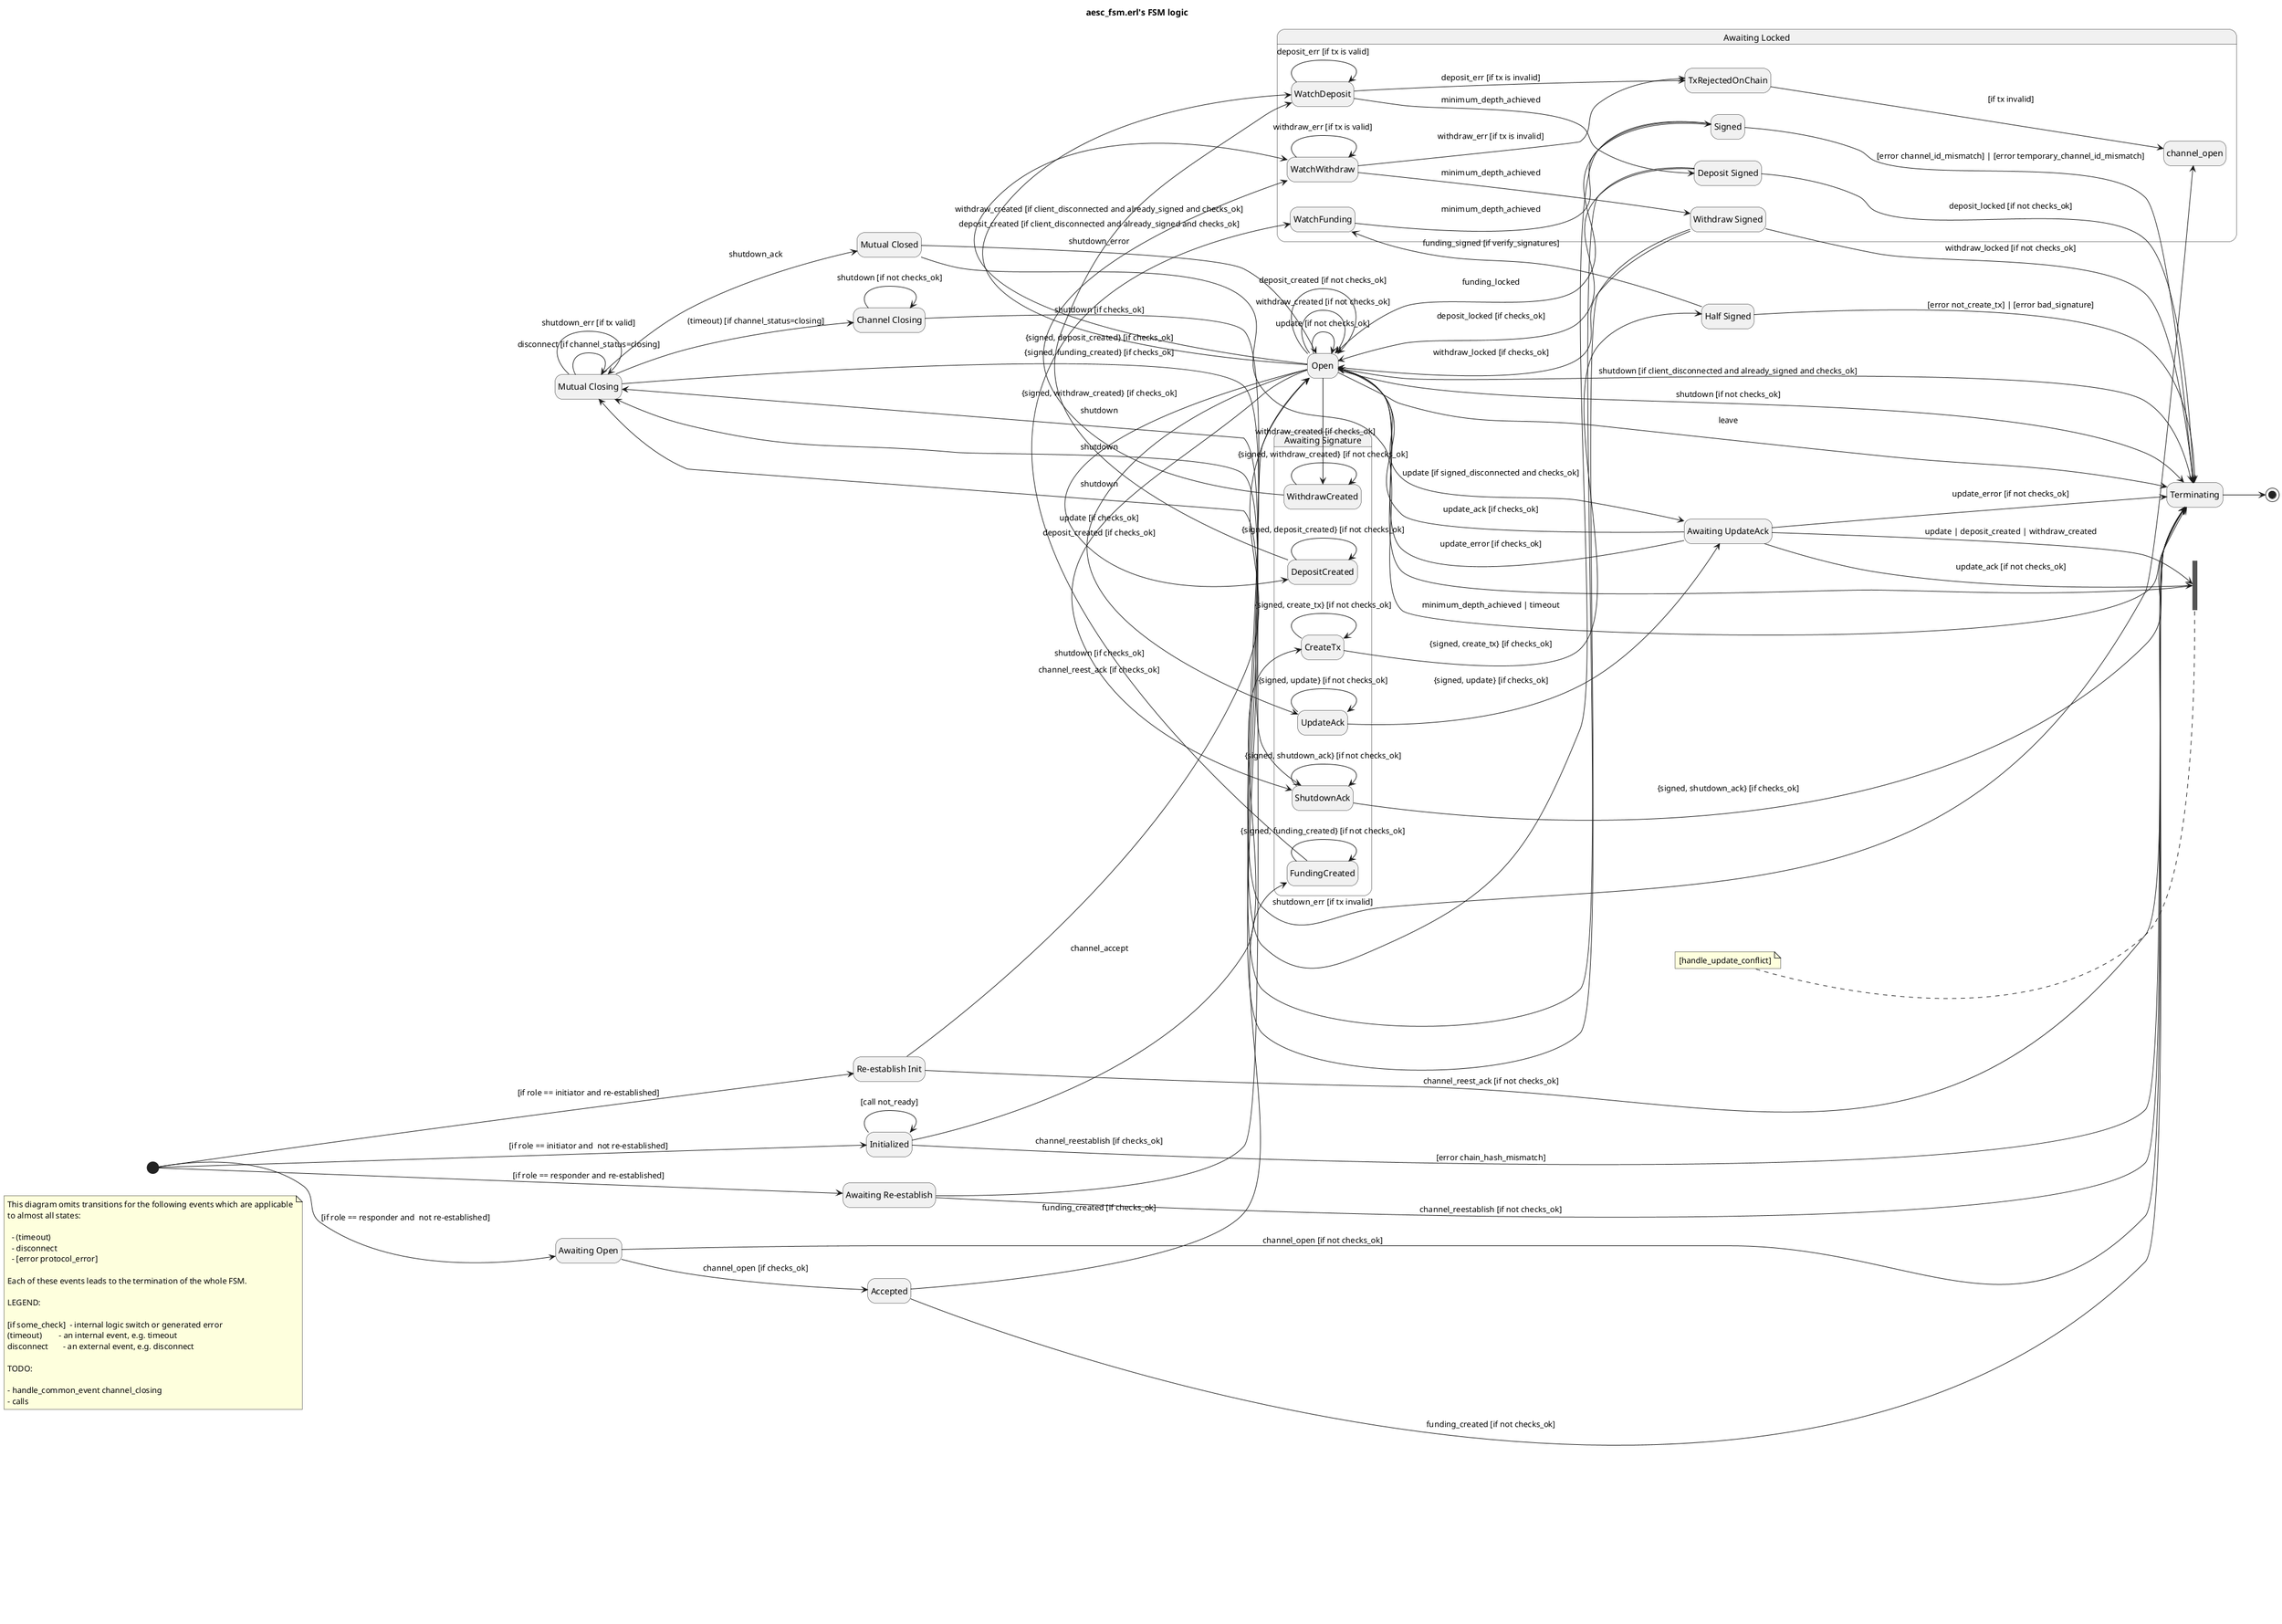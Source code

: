 @startuml
left to right direction
hide empty description
title aesc_fsm.erl's FSM logic

note as info
  This diagram omits transitions for the following events which are applicable
  to almost all states:

    - (timeout)
    - disconnect
    - [error protocol_error]

  Each of these events leads to the termination of the whole FSM.

  LEGEND:

  [if some_check]  - internal logic switch or generated error
  (timeout)        - an internal event, e.g. timeout
  disconnect       - an external event, e.g. disconnect

  TODO:

  - handle_common_event channel_closing
  - calls
end note

state "Re-establish Init" as re_in
[*] --> re_in                                             : [if role == initiator and re-established]
[*] --> in                                                : [if role == initiator and  not re-established]
[*] --> aw_re                                             : [if role == responder and re-established]
[*] --> aw_op                                             : [if role == responder and  not re-established]
re_in --> op                                              : channel_reest_ack [if checks_ok]
re_in --> te                                              : channel_reest_ack [if not checks_ok]

state "Awaiting Open" as aw_op
aw_op --> ac                                              : channel_open [if checks_ok]
aw_op --> te                                              : channel_open [if not checks_ok]

state "Awaiting Re-establish" as aw_re
aw_re --> op                                              : channel_reestablish [if checks_ok]
aw_re --> te                                              : channel_reestablish [if not checks_ok]

state "Terminating" as te
te --> [*]

state "Awaiting Locked" as aw_lo {
  state "WatchFunding" as aw_lo_watchfunding
  aw_lo_watchfunding --> si                               : minimum_depth_achieved

  state "WatchDeposit" as aw_lo_watchdeposit
  aw_lo_watchdeposit --> de_si                            : minimum_depth_achieved
  aw_lo_watchdeposit --> aw_lo_watchdeposit               : deposit_err [if tx is valid]
  aw_lo_watchdeposit --> aw_lo_rejected                   : deposit_err [if tx is invalid]

  state "WatchWithdraw" as aw_lo_watchwithdraw
  aw_lo_watchwithdraw --> wi_si                           : minimum_depth_achieved
  aw_lo_watchwithdraw --> aw_lo_watchwithdraw             : withdraw_err [if tx is valid]
  aw_lo_watchwithdraw --> aw_lo_rejected                  : withdraw_err [if tx is invalid]

  state "TxRejectedOnChain" as aw_lo_rejected
  aw_lo_rejected --> channel_open                         : [if tx invalid]

}

state "Half Signed" as ha_si
ha_si --> te                                              : [error not_create_tx] | [error bad_signature]
ha_si --> aw_lo_watchfunding                              : funding_signed [if verify_signatures]

state ha_up_co <<fork>>
note left of ha_up_co                                     : [handle_update_conflict]
ha_up_co --> op

state "Awaiting UpdateAck" as aw_updateack
aw_updateack --> ha_up_co                                 : update | deposit_created | withdraw_created
aw_updateack --> op                                       : update_ack [if checks_ok]
aw_updateack --> ha_up_co                                 : update_ack [if not checks_ok]
aw_updateack --> op                                       : update_error [if checks_ok]
aw_updateack --> te                                       : update_error [if not checks_ok]

state "Awaiting Signature" as aw_si {
  state "CreateTx" as aw_si_createtx
  aw_si_createtx --> ha_si                                : {signed, create_tx} [if checks_ok]
  aw_si_createtx --> aw_si_createtx                       : {signed, create_tx} [if not checks_ok]

  state "ShutdownAck" as aw_si_shutdownack
  aw_si_shutdownack --> te                                : {signed, shutdown_ack} [if checks_ok]
  aw_si_shutdownack --> aw_si_shutdownack                 : {signed, shutdown_ack} [if not checks_ok]

  state "UpdateAck" as aw_si_updateack
  aw_si_updateack --> aw_updateack                        : {signed, update} [if checks_ok]
  aw_si_updateack --> aw_si_updateack                     : {signed, update} [if not checks_ok]

  state "WithdrawCreated" as aw_si_withdrawcreated
  aw_si_withdrawcreated --> aw_lo_watchwithdraw           : {signed, withdraw_created} [if checks_ok]
  aw_si_withdrawcreated --> aw_si_withdrawcreated         : {signed, withdraw_created} [if not checks_ok]

  state "DepositCreated" as aw_si_depositcreated
  aw_si_depositcreated --> aw_lo_watchdeposit             : {signed, deposit_created} [if checks_ok]
  aw_si_depositcreated --> aw_si_depositcreated           : {signed, deposit_created} [if not checks_ok]

  state "FundingCreated" as aw_si_fundingcreated
  aw_si_fundingcreated --> aw_lo_watchfunding             : {signed, funding_created} [if checks_ok]
  aw_si_fundingcreated --> aw_si_fundingcreated           : {signed, funding_created} [if not checks_ok]
}

state "Initialized" as in
in --> te                                                 : [error chain_hash_mismatch]
in --> in                                                 : [call not_ready]
in --> aw_si_createtx                                     : channel_accept

state "Signed" as si
si --> te                                                 : [error channel_id_mismatch] | [error temporary_channel_id_mismatch]
si --> op                                                 : funding_locked
si --> mu_cl                                              : shutdown

state "Deposit Signed" as de_si
de_si --> mu_cl                                           : shutdown
de_si --> op                                              : deposit_locked [if checks_ok]
de_si --> te                                              : deposit_locked [if not checks_ok]

state "Withdraw Signed" as wi_si
wi_si --> mu_cl                                           : shutdown
wi_si --> op                                              : withdraw_locked [if checks_ok]
wi_si --> te                                              : withdraw_locked [if not checks_ok]

state "Accepted" as ac
ac --> aw_si_fundingcreated                               : funding_created [if checks_ok]
ac --> te                                                 : funding_created [if not checks_ok]

state "Open" as op
op --> aw_si_updateack                                    : update [if checks_ok]
op --> aw_updateack                                       : update [if signed_disconnected and checks_ok]
op --> op                                                 : update [if not checks_ok]
op --> aw_si_shutdownack                                  : shutdown [if checks_ok]
op --> te                                                 : shutdown [if client_disconnected and already_signed and checks_ok]
op --> te                                                 : shutdown [if not checks_ok]
op --> te                                                 : leave
op --> aw_si_withdrawcreated                              : withdraw_created [if checks_ok]
op --> aw_lo_watchwithdraw                                : withdraw_created [if client_disconnected and already_signed and checks_ok]
op --> op                                                 : withdraw_created [if not checks_ok]
op --> aw_si_depositcreated                               : deposit_created [if checks_ok]
op --> aw_lo_watchdeposit                                 : deposit_created [if client_disconnected and already_signed and checks_ok]
op --> op                                                 : deposit_created [if not checks_ok]

state "Mutual Closing" as mu_cl
mu_cl --> mu_cld                                          : shutdown_ack
mu_cl --> ch_cl                                           : (timeout) [if channel_status=closing]
mu_cl --> mu_cl                                           : disconnect [if channel_status=closing]
mu_cl --> mu_cl                                           : shutdown_err [if tx valid]
mu_cl --> channel_open                                    : shutdown_err [if tx invalid]

state "Mutual Closed" as mu_cld
mu_cld --> te                                             : minimum_depth_achieved | timeout
mu_cld --> op                                             : shutdown_error

state "Channel Closing" as ch_cl
ch_cl --> aw_si_shutdownack                               : shutdown [if checks_ok]
ch_cl --> ch_cl                                           : shutdown [if not checks_ok]

@enduml

